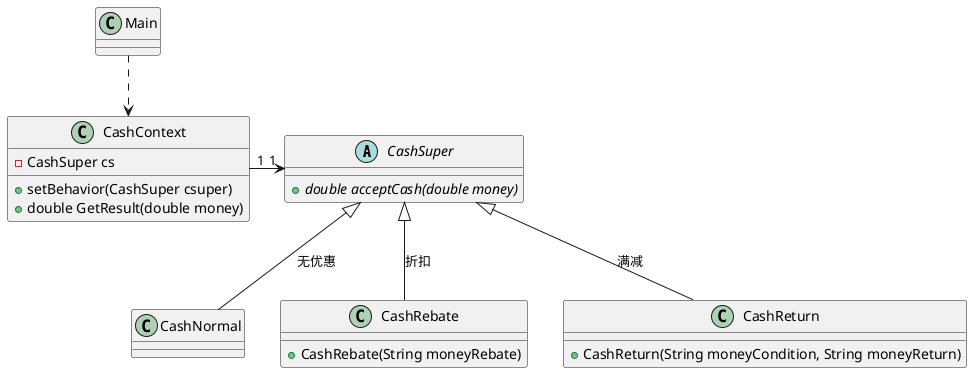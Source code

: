 @startuml
abstract class CashSuper{
+ {abstract} double acceptCash(double money)
}
class CashContext{
-CashSuper cs
+setBehavior(CashSuper csuper)
+ double GetResult(double money)
}
class Main
Main..>CashContext
CashContext"1"->"1"CashSuper
together {
class CashNormal
class CashRebate{
+CashRebate(String moneyRebate)
}
Class CashReturn{
+CashReturn(String moneyCondition, String moneyReturn)
}
CashNormal -up-|> CashSuper:无优惠
CashRebate-up-|>CashSuper:折扣
CashReturn-up-|> CashSuper:满减
@enduml
